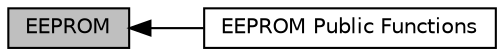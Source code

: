 digraph "EEPROM"
{
  edge [fontname="Helvetica",fontsize="10",labelfontname="Helvetica",labelfontsize="10"];
  node [fontname="Helvetica",fontsize="10",shape=box];
  rankdir=LR;
  Node2 [label="EEPROM Public Functions",height=0.2,width=0.4,color="black", fillcolor="white", style="filled",URL="$df/d54/group__EEPROM__Public__Functions.html",tooltip=" "];
  Node1 [label="EEPROM",height=0.2,width=0.4,color="black", fillcolor="grey75", style="filled", fontcolor="black",tooltip="This package provides the core capabilities for eeprom functions."];
  Node1->Node2 [shape=plaintext, dir="back", style="solid"];
}
